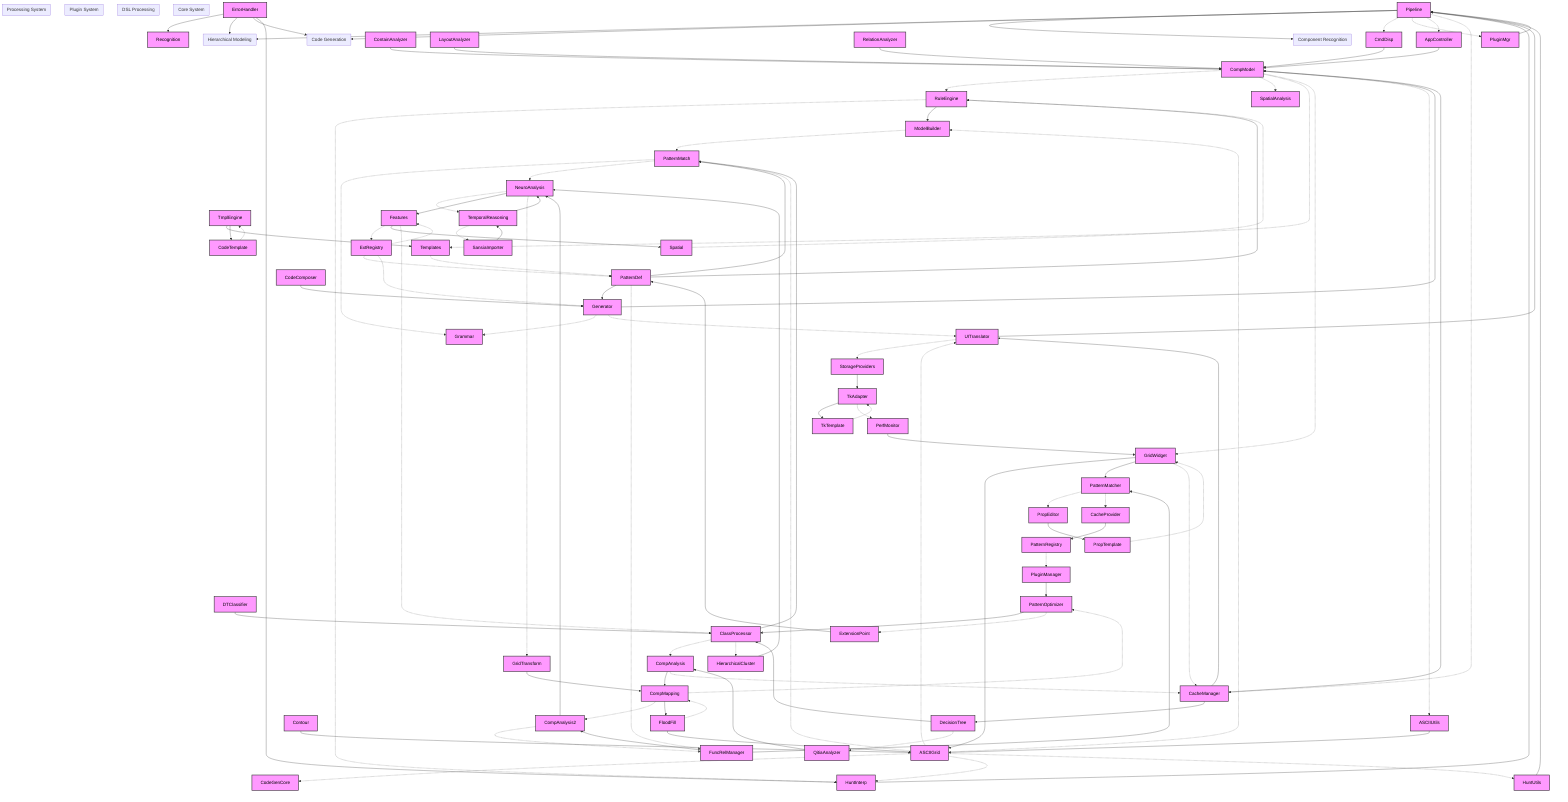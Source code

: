 graph TD
    %% Import subgraphs and define cross-module dependencies
    %% Core System
    subgraph Core ["Core System"]
        direction TB
        %% Core nodes defined in core.mmd
    end

    %% DSL System
    subgraph DSL ["DSL Processing"]
        direction TB
        %% DSL nodes defined in dsl.mmd
    end

    %% Recognition System
    subgraph RecognitionSystem ["Component Recognition"]
        direction TB
        %% Recognition nodes defined in recognition.mmd
    end

    %% Modeling System
    subgraph Modeling ["Hierarchical Modeling"]
        direction TB
        %% Modeling nodes defined in modeling.mmd
    end

    %% Generation System
    subgraph Generation ["Code Generation"]
        direction TB
        %% Generation nodes defined in generation.mmd
    end

    %% Plugin System
    subgraph Plugins ["Plugin System"]
        direction TB
        %% Plugin nodes defined in plugins.mmd
    end

    %% Processing System
    subgraph Processing ["Processing System"]
        direction TB
        %% Processing nodes defined in processing.mmd
    end

    %% Cross-module Dependencies
    %% Core <-> Recognition
    Pipeline --> RecognitionSystem
    FloodFill --> ASCIIGrid
    Contour --> ASCIIGrid
    ErrorHandler --> Recognition
    ASCIIGrid -.-> PatternMatch
    CompModel -.-> RuleEngine
    
    %% Core <-> Modeling
    Pipeline --> Modeling
    ContainAnalyzer --> CompModel
    LayoutAnalyzer --> CompModel
    RelationAnalyzer --> CompModel
    ErrorHandler --> Modeling
    CompModel -.-> SpatialAnalysis
    ASCIIGrid -.-> ModelBuilder
    
    %% Core <-> Generation
    Pipeline --> Generation
    Generator --> CompModel
    ErrorHandler --> Generation
    CompModel -.-> Templates
    ASCIIGrid -.-> CodeGenCore
    
    %% DSL <-> Core
    HuntInterp --> Pipeline
    CmdDisp --> CompModel
    ErrorHandler --> HuntInterp
    Pipeline -.-> CmdDisp
    ASCIIGrid -.-> HuntInterp
    
    %% DSL <-> Recognition
    PatternDef --> PatternMatch
    PatternDef --> RuleEngine
    RuleEngine -.-> HuntInterp
    PatternMatch -.-> Grammar
    
    %% DSL <-> Generation
    TmplEngine --> Templates
    PatternDef --> Generator
    Generator -.-> Grammar
    Templates -.-> PatternDef
    
    %% Plugin System Dependencies
    PluginMgr --> Pipeline
    ExtRegistry -.-> PatternDef
    ExtRegistry -.-> Generator
    ExtRegistry -.-> Features
    Pipeline -.-> PluginMgr
    Features -.-> ExtRegistry
    
    %% Recognition <-> Modeling
    Features --> Spatial
    RuleEngine --> ModelBuilder
    ModelBuilder -.-> PatternMatch
    Spatial -.-> RuleEngine

    %% Engine <-> Processing
    DecisionTree --> ClassProcessor
    TemporalReasoning --> NeuroAnalysis
    CompAnalysis --> CompMapping
    CompAnalysis2 --> NeuroAnalysis
    DTClassifier --> ClassProcessor
    ClassProcessor -.-> CompAnalysis
    NeuroAnalysis -.-> TemporalReasoning
    CompMapping -.-> CompAnalysis2
    
    %% Processing <-> Recognition
    ClassProcessor --> PatternMatch
    NeuroAnalysis --> Features
    CompMapping --> FloodFill
    PatternMatch -.-> NeuroAnalysis
    Features -.-> ClassProcessor
    FloodFill -.-> CompMapping

    %% Interface <-> Core
    GridWidget --> ASCIIGrid
    UITranslator --> Pipeline
    AppController --> CompModel
    ASCIIGrid -.-> UITranslator
    Pipeline -.-> AppController
    CompModel -.-> GridWidget
    
    %% Interface <-> Generation
    CodeComposer --> Generator
    TmplEngine --> CodeTemplate
    Generator -.-> UITranslator
    CodeTemplate -.-> TmplEngine
    
    %% Interface <-> Patterns
    GridWidget --> PatternMatcher
    PropEditor --> PropTemplate
    TkAdapter --> TkTemplate
    PatternMatcher -.-> PropEditor
    PropTemplate -.-> GridWidget
    TkTemplate -.-> TkAdapter
    
    %% Patterns <-> Processing
    PatternOptimizer --> ClassProcessor
    GridTransform --> CompMapping
    HierarchicalCluster --> NeuroAnalysis
    ClassProcessor -.-> HierarchicalCluster
    CompMapping -.-> PatternOptimizer
    NeuroAnalysis -.-> GridTransform

    %% Utils <-> Core
    ASCIIUtils --> ASCIIGrid
    HuntUtils --> Pipeline
    CacheManager --> CompModel
    ASCIIGrid -.-> HuntUtils
    Pipeline -.-> CacheManager
    CompModel -.-> ASCIIUtils
    
    %% Utils <-> Interface
    PerfMonitor --> GridWidget
    StorageProviders --> TkAdapter
    CacheManager --> UITranslator
    GridWidget -.-> CacheManager
    TkAdapter -.-> PerfMonitor
    UITranslator -.-> StorageProviders
    
    %% Utils <-> Engine
    CacheManager --> DecisionTree
    QitiaAnalyzer --> CompAnalysis
    SansiaImporter --> TemporalReasoning
    FuncRelManager --> CompAnalysis2
    DecisionTree -.-> QitiaAnalyzer
    CompAnalysis -.-> CacheManager
    TemporalReasoning -.-> SansiaImporter
    CompAnalysis2 -.-> FuncRelManager
    
    %% Utils <-> Patterns
    FuncRelManager --> PatternMatcher
    CacheProvider --> PatternRegistry
    PluginManager --> PatternOptimizer
    ExtensionPoint --> PatternDef
    PatternMatcher -.-> CacheProvider
    PatternRegistry -.-> PluginManager
    PatternOptimizer -.-> ExtensionPoint
    PatternDef -.-> FuncRelManager

    %% Style definitions
    classDef default fill:#f9f,stroke:#333,stroke-width:2px,color:#000000;
    classDef core fill:#e1f7d5,stroke:#333,stroke-width:2px,color:#000000;
    classDef dsl fill:#ffedcc,stroke:#333,stroke-width:2px,color:#000000;
    classDef recog fill:#f2e6ff,stroke:#333,stroke-width:2px,color:#000000;
    classDef model fill:#e6f3ff,stroke:#333,stroke-width:2px,color:#000000;
    classDef codegen fill:#ffe6e6,stroke:#333,stroke-width:2px,color:#000000;
    classDef plugin fill:#e6ffe6,stroke:#333,stroke-width:2px,color:#000000;
    classDef ui fill:#fff2e6,stroke:#333,stroke-width:2px,color:#000000;
    classDef utils fill:#e6e6e6,stroke:#333,stroke-width:2px,color:#000000;
    classDef processing fill:#fff0f9,stroke:#333,stroke-width:2px,color:#000000;